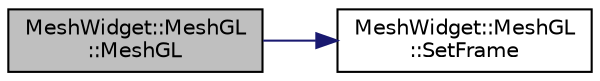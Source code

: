 digraph "MeshWidget::MeshGL::MeshGL"
{
 // LATEX_PDF_SIZE
  edge [fontname="Helvetica",fontsize="10",labelfontname="Helvetica",labelfontsize="10"];
  node [fontname="Helvetica",fontsize="10",shape=record];
  rankdir="LR";
  Node1 [label="MeshWidget::MeshGL\l::MeshGL",height=0.2,width=0.4,color="black", fillcolor="grey75", style="filled", fontcolor="black",tooltip="Default constructor."];
  Node1 -> Node2 [color="midnightblue",fontsize="10",style="solid",fontname="Helvetica"];
  Node2 [label="MeshWidget::MeshGL\l::SetFrame",height=0.2,width=0.4,color="black", fillcolor="white", style="filled",URL="$class_mesh_widget_1_1_mesh_g_l.html#ab906200c678593dd9d6ec3e81a840964",tooltip=" "];
}
